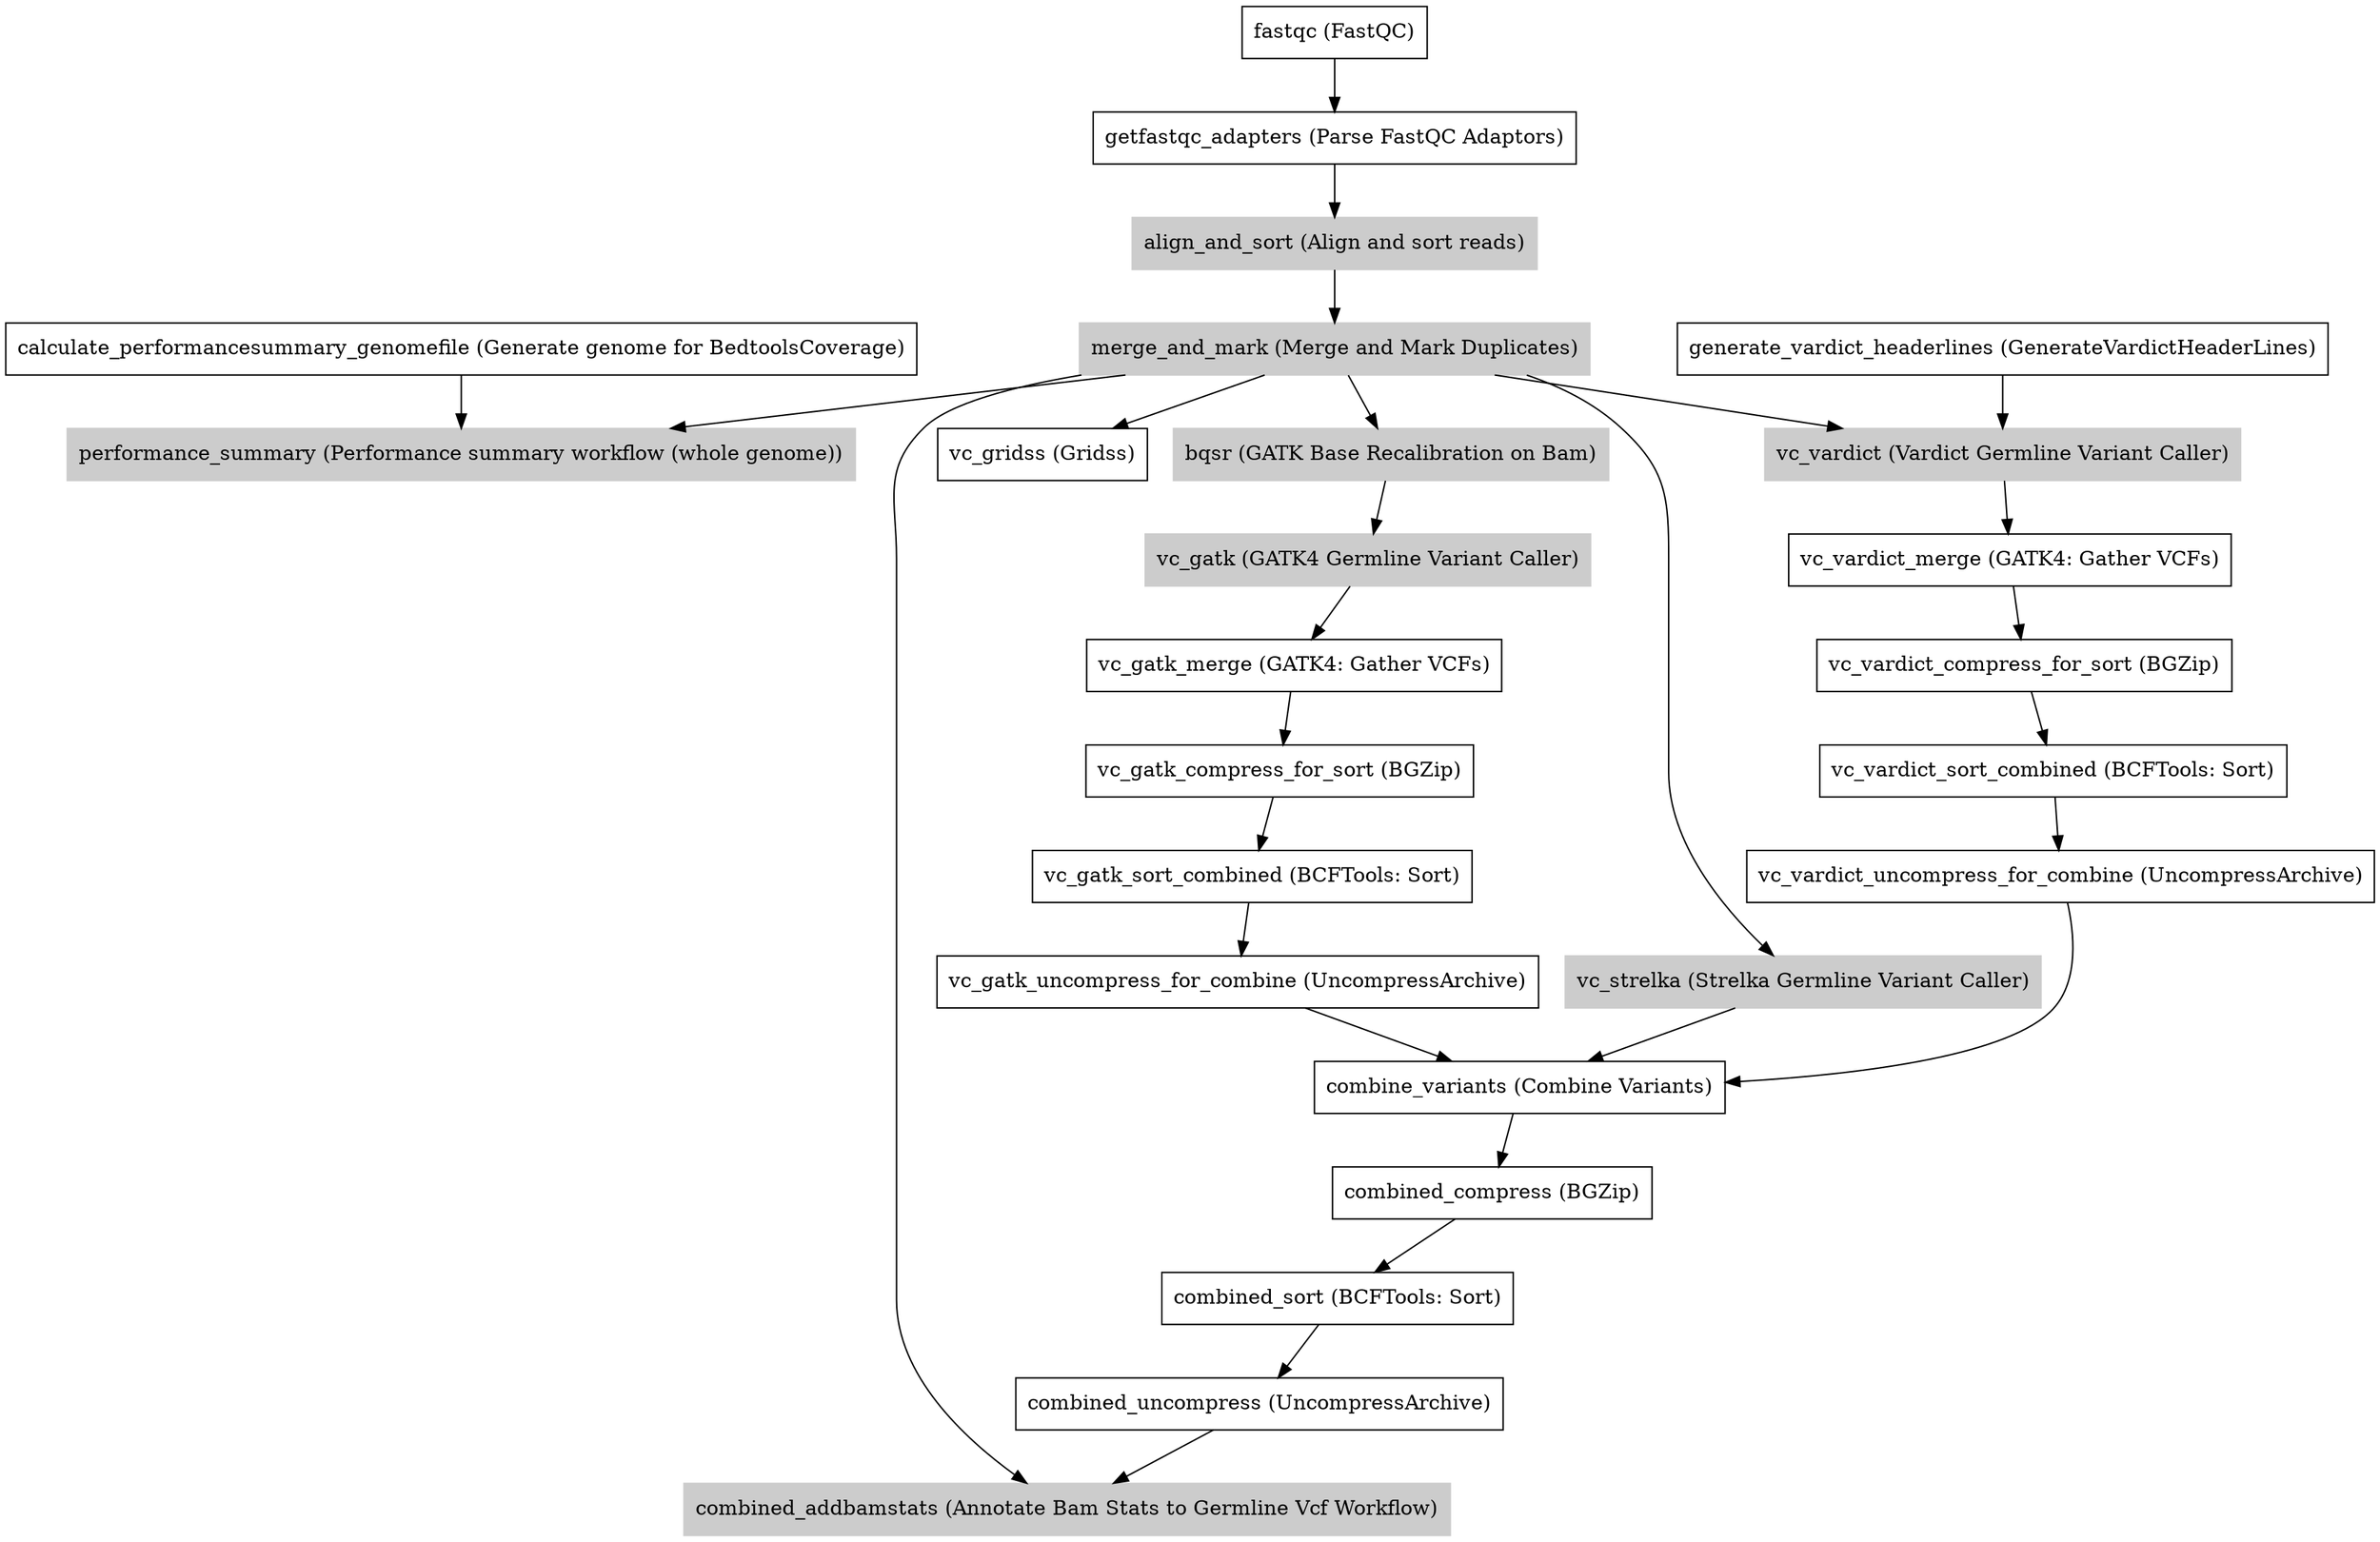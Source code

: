 // WGS Germline (Multi callers)
digraph WGSGermlineMultiCallers {
	node [shape=record]
	fastqc [label="fastqc (FastQC)"]
	getfastqc_adapters [label="getfastqc_adapters (Parse FastQC Adaptors)"]
	align_and_sort [label="align_and_sort (Align and sort reads)" color=grey80 style=filled]
	merge_and_mark [label="merge_and_mark (Merge and Mark Duplicates)" color=grey80 style=filled]
	calculate_performancesummary_genomefile [label="calculate_performancesummary_genomefile (Generate genome for BedtoolsCoverage)"]
	performance_summary [label="performance_summary (Performance summary workflow (whole genome))" color=grey80 style=filled]
	vc_gridss [label="vc_gridss (Gridss)"]
	bqsr [label="bqsr (GATK Base Recalibration on Bam)" color=grey80 style=filled]
	vc_gatk [label="vc_gatk (GATK4 Germline Variant Caller)" color=grey80 style=filled]
	vc_gatk_merge [label="vc_gatk_merge (GATK4: Gather VCFs)"]
	vc_gatk_compress_for_sort [label="vc_gatk_compress_for_sort (BGZip)"]
	vc_gatk_sort_combined [label="vc_gatk_sort_combined (BCFTools: Sort)"]
	vc_gatk_uncompress_for_combine [label="vc_gatk_uncompress_for_combine (UncompressArchive)"]
	vc_strelka [label="vc_strelka (Strelka Germline Variant Caller)" color=grey80 style=filled]
	generate_vardict_headerlines [label="generate_vardict_headerlines (GenerateVardictHeaderLines)"]
	vc_vardict [label="vc_vardict (Vardict Germline Variant Caller)" color=grey80 style=filled]
	vc_vardict_merge [label="vc_vardict_merge (GATK4: Gather VCFs)"]
	vc_vardict_compress_for_sort [label="vc_vardict_compress_for_sort (BGZip)"]
	vc_vardict_sort_combined [label="vc_vardict_sort_combined (BCFTools: Sort)"]
	vc_vardict_uncompress_for_combine [label="vc_vardict_uncompress_for_combine (UncompressArchive)"]
	combine_variants [label="combine_variants (Combine Variants)"]
	combined_compress [label="combined_compress (BGZip)"]
	combined_sort [label="combined_sort (BCFTools: Sort)"]
	combined_uncompress [label="combined_uncompress (UncompressArchive)"]
	combined_addbamstats [label="combined_addbamstats (Annotate Bam Stats to Germline Vcf Workflow)" color=grey80 style=filled]
	fastqc -> getfastqc_adapters
	getfastqc_adapters -> align_and_sort
	align_and_sort -> merge_and_mark
	calculate_performancesummary_genomefile -> performance_summary
	merge_and_mark -> performance_summary
	merge_and_mark -> vc_gridss
	merge_and_mark -> bqsr
	bqsr -> vc_gatk
	vc_gatk -> vc_gatk_merge
	vc_gatk_merge -> vc_gatk_compress_for_sort
	vc_gatk_compress_for_sort -> vc_gatk_sort_combined
	vc_gatk_sort_combined -> vc_gatk_uncompress_for_combine
	merge_and_mark -> vc_strelka
	merge_and_mark -> vc_vardict
	generate_vardict_headerlines -> vc_vardict
	vc_vardict -> vc_vardict_merge
	vc_vardict_merge -> vc_vardict_compress_for_sort
	vc_vardict_compress_for_sort -> vc_vardict_sort_combined
	vc_vardict_sort_combined -> vc_vardict_uncompress_for_combine
	vc_gatk_uncompress_for_combine -> combine_variants
	vc_strelka -> combine_variants
	vc_vardict_uncompress_for_combine -> combine_variants
	combine_variants -> combined_compress
	combined_compress -> combined_sort
	combined_sort -> combined_uncompress
	merge_and_mark -> combined_addbamstats
	combined_uncompress -> combined_addbamstats
}
